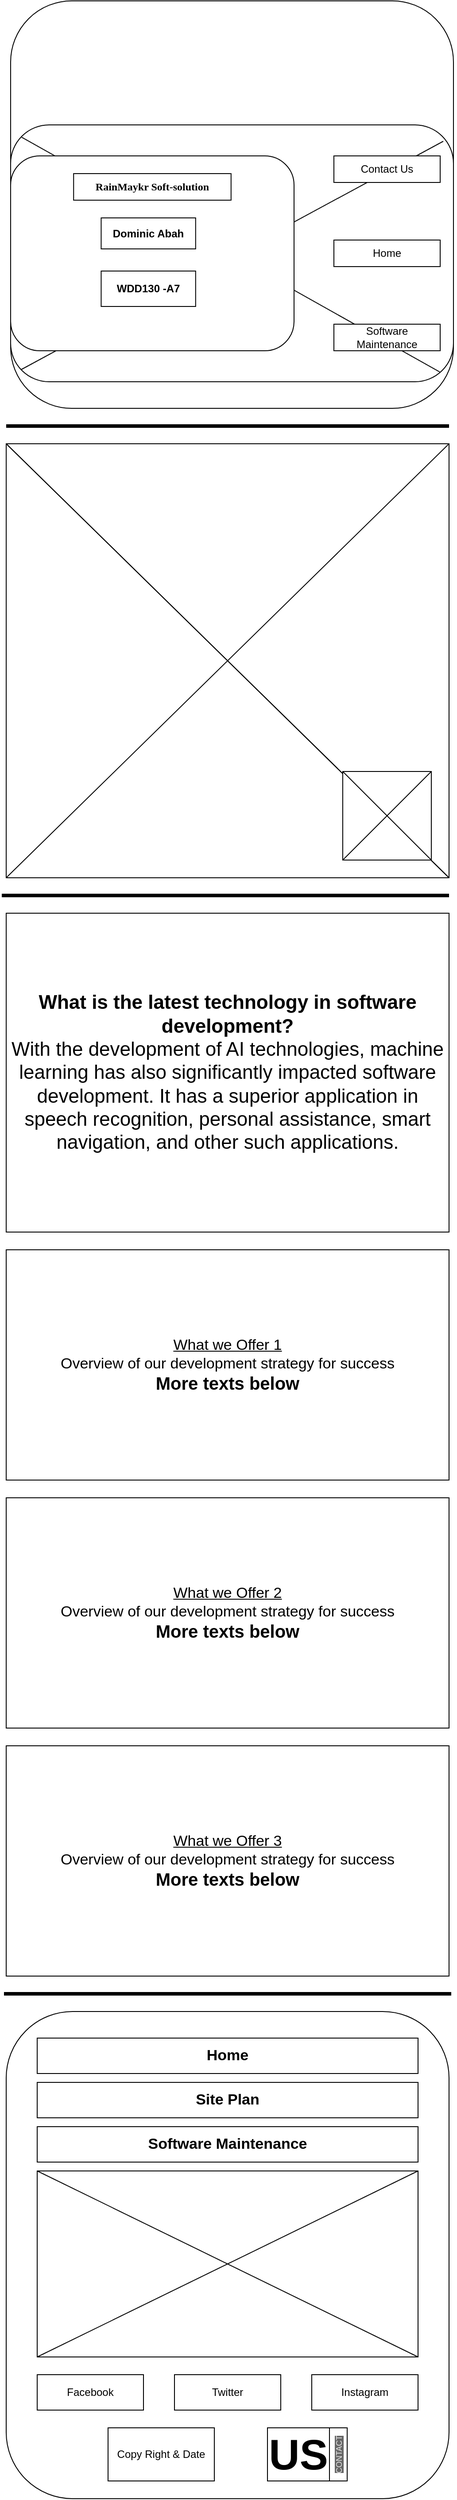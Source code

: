 <mxfile version="21.6.1" type="device">
  <diagram name="Page-1" id="lq90KdHZCtTla-hWbB_M">
    <mxGraphModel dx="954" dy="-511" grid="1" gridSize="10" guides="1" tooltips="1" connect="1" arrows="1" fold="1" page="1" pageScale="1" pageWidth="850" pageHeight="1100" math="0" shadow="0">
      <root>
        <mxCell id="0" />
        <mxCell id="1" parent="0" />
        <mxCell id="Xg35h1GgVY0VSvPYJ7P0-1" value="" style="endArrow=none;html=1;rounded=0;strokeWidth=4;" edge="1" parent="1">
          <mxGeometry width="50" height="50" relative="1" as="geometry">
            <mxPoint x="375" y="2320" as="sourcePoint" />
            <mxPoint x="875" y="2320" as="targetPoint" />
          </mxGeometry>
        </mxCell>
        <mxCell id="Xg35h1GgVY0VSvPYJ7P0-2" value="" style="endArrow=none;html=1;rounded=0;strokeWidth=4;" edge="1" parent="1">
          <mxGeometry width="50" height="50" relative="1" as="geometry">
            <mxPoint x="370" y="2850" as="sourcePoint" />
            <mxPoint x="875" y="2850" as="targetPoint" />
          </mxGeometry>
        </mxCell>
        <mxCell id="Xg35h1GgVY0VSvPYJ7P0-3" value="" style="group" vertex="1" connectable="0" parent="1">
          <mxGeometry x="375" y="2340" width="500" height="490" as="geometry" />
        </mxCell>
        <mxCell id="Xg35h1GgVY0VSvPYJ7P0-4" value="" style="group" vertex="1" connectable="0" parent="Xg35h1GgVY0VSvPYJ7P0-3">
          <mxGeometry width="500" height="490" as="geometry" />
        </mxCell>
        <mxCell id="Xg35h1GgVY0VSvPYJ7P0-5" value="" style="rounded=0;whiteSpace=wrap;html=1;" vertex="1" parent="Xg35h1GgVY0VSvPYJ7P0-4">
          <mxGeometry width="500" height="490" as="geometry" />
        </mxCell>
        <mxCell id="Xg35h1GgVY0VSvPYJ7P0-6" value="" style="endArrow=none;html=1;rounded=0;entryX=1;entryY=0;entryDx=0;entryDy=0;exitX=0;exitY=1;exitDx=0;exitDy=0;" edge="1" parent="Xg35h1GgVY0VSvPYJ7P0-4" source="Xg35h1GgVY0VSvPYJ7P0-5" target="Xg35h1GgVY0VSvPYJ7P0-5">
          <mxGeometry width="50" height="50" relative="1" as="geometry">
            <mxPoint x="830" y="6620" as="sourcePoint" />
            <mxPoint x="880" y="6570" as="targetPoint" />
          </mxGeometry>
        </mxCell>
        <mxCell id="Xg35h1GgVY0VSvPYJ7P0-7" value="" style="endArrow=none;html=1;rounded=0;entryX=0;entryY=0;entryDx=0;entryDy=0;exitX=1;exitY=1;exitDx=0;exitDy=0;" edge="1" parent="Xg35h1GgVY0VSvPYJ7P0-4" source="Xg35h1GgVY0VSvPYJ7P0-5" target="Xg35h1GgVY0VSvPYJ7P0-5">
          <mxGeometry width="50" height="50" relative="1" as="geometry">
            <mxPoint x="1280" y="6830" as="sourcePoint" />
            <mxPoint x="330" y="6340" as="targetPoint" />
          </mxGeometry>
        </mxCell>
        <mxCell id="Xg35h1GgVY0VSvPYJ7P0-8" value="" style="endArrow=none;html=1;rounded=0;entryX=0;entryY=0;entryDx=0;entryDy=0;exitX=1;exitY=1;exitDx=0;exitDy=0;" edge="1" parent="Xg35h1GgVY0VSvPYJ7P0-4" source="Xg35h1GgVY0VSvPYJ7P0-5" target="Xg35h1GgVY0VSvPYJ7P0-5">
          <mxGeometry width="50" height="50" relative="1" as="geometry">
            <mxPoint x="1199" y="6313" as="sourcePoint" />
            <mxPoint x="700" y="5830" as="targetPoint" />
          </mxGeometry>
        </mxCell>
        <mxCell id="Xg35h1GgVY0VSvPYJ7P0-9" value="" style="group" vertex="1" connectable="0" parent="Xg35h1GgVY0VSvPYJ7P0-3">
          <mxGeometry x="380" y="370" width="100" height="100" as="geometry" />
        </mxCell>
        <mxCell id="Xg35h1GgVY0VSvPYJ7P0-10" value="" style="whiteSpace=wrap;html=1;aspect=fixed;" vertex="1" parent="Xg35h1GgVY0VSvPYJ7P0-9">
          <mxGeometry width="100" height="100" as="geometry" />
        </mxCell>
        <mxCell id="Xg35h1GgVY0VSvPYJ7P0-11" value="" style="endArrow=none;html=1;rounded=0;exitX=0;exitY=1;exitDx=0;exitDy=0;entryX=1;entryY=0;entryDx=0;entryDy=0;" edge="1" parent="Xg35h1GgVY0VSvPYJ7P0-9" source="Xg35h1GgVY0VSvPYJ7P0-10" target="Xg35h1GgVY0VSvPYJ7P0-10">
          <mxGeometry width="50" height="50" relative="1" as="geometry">
            <mxPoint x="295" y="50" as="sourcePoint" />
            <mxPoint x="345" as="targetPoint" />
            <Array as="points" />
          </mxGeometry>
        </mxCell>
        <mxCell id="Xg35h1GgVY0VSvPYJ7P0-12" value="" style="endArrow=none;html=1;rounded=0;exitX=1;exitY=1;exitDx=0;exitDy=0;entryX=0;entryY=0;entryDx=0;entryDy=0;" edge="1" parent="Xg35h1GgVY0VSvPYJ7P0-9" source="Xg35h1GgVY0VSvPYJ7P0-10" target="Xg35h1GgVY0VSvPYJ7P0-10">
          <mxGeometry width="50" height="50" relative="1" as="geometry">
            <mxPoint x="195" y="50" as="sourcePoint" />
            <mxPoint x="245" as="targetPoint" />
          </mxGeometry>
        </mxCell>
        <mxCell id="Xg35h1GgVY0VSvPYJ7P0-13" value="" style="group" vertex="1" connectable="0" parent="1">
          <mxGeometry x="375" y="3250" width="500" height="820" as="geometry" />
        </mxCell>
        <mxCell id="Xg35h1GgVY0VSvPYJ7P0-14" value="&lt;font style=&quot;&quot;&gt;&lt;u style=&quot;border-color: var(--border-color); font-size: 17px;&quot;&gt;What we Offer 1&lt;br style=&quot;border-color: var(--border-color);&quot;&gt;&lt;/u&gt;&lt;span style=&quot;font-size: 17px;&quot;&gt;Overview of our development strategy for success&lt;/span&gt;&lt;br&gt;&lt;font style=&quot;font-size: 20px;&quot;&gt;&lt;b&gt;More texts below&lt;/b&gt;&lt;/font&gt;&lt;br&gt;&lt;/font&gt;" style="rounded=0;whiteSpace=wrap;html=1;" vertex="1" parent="Xg35h1GgVY0VSvPYJ7P0-13">
          <mxGeometry width="500" height="260" as="geometry" />
        </mxCell>
        <mxCell id="Xg35h1GgVY0VSvPYJ7P0-15" value="&lt;font style=&quot;&quot;&gt;&lt;span style=&quot;font-size: 17px;&quot;&gt;&lt;u&gt;What we Offer 3&lt;br&gt;&lt;/u&gt;Overview of our development strategy for success&lt;/span&gt;&lt;br&gt;&lt;font style=&quot;font-size: 20px;&quot;&gt;&lt;b&gt;More texts below&lt;/b&gt;&lt;/font&gt;&lt;br&gt;&lt;/font&gt;" style="rounded=0;whiteSpace=wrap;html=1;" vertex="1" parent="Xg35h1GgVY0VSvPYJ7P0-13">
          <mxGeometry y="560" width="500" height="260" as="geometry" />
        </mxCell>
        <mxCell id="Xg35h1GgVY0VSvPYJ7P0-16" value="&lt;font style=&quot;&quot;&gt;&lt;u style=&quot;border-color: var(--border-color); font-size: 17px;&quot;&gt;What we Offer 2&lt;br style=&quot;border-color: var(--border-color);&quot;&gt;&lt;/u&gt;&lt;span style=&quot;font-size: 17px;&quot;&gt;Overview of our development strategy for success&lt;/span&gt;&lt;br&gt;&lt;font style=&quot;font-size: 20px;&quot;&gt;&lt;b&gt;More texts below&lt;/b&gt;&lt;/font&gt;&lt;br&gt;&lt;/font&gt;" style="rounded=0;whiteSpace=wrap;html=1;" vertex="1" parent="Xg35h1GgVY0VSvPYJ7P0-13">
          <mxGeometry y="280" width="500" height="260" as="geometry" />
        </mxCell>
        <mxCell id="Xg35h1GgVY0VSvPYJ7P0-17" value="&lt;font style=&quot;font-size: 22px;&quot;&gt;&lt;b style=&quot;border-color: var(--border-color); text-align: left;&quot;&gt;What is the latest technology in software development?&lt;/b&gt;&lt;br style=&quot;border-color: var(--border-color); text-align: left;&quot;&gt;With the development of AI technologies, machine learning has also significantly impacted software development. It has a superior application in speech recognition, personal assistance, smart navigation, and other such applications.&lt;/font&gt;" style="rounded=0;whiteSpace=wrap;html=1;" vertex="1" parent="1">
          <mxGeometry x="375" y="2870" width="500" height="360" as="geometry" />
        </mxCell>
        <mxCell id="Xg35h1GgVY0VSvPYJ7P0-18" value="" style="endArrow=none;html=1;rounded=0;strokeWidth=4;" edge="1" parent="1">
          <mxGeometry width="50" height="50" relative="1" as="geometry">
            <mxPoint x="372.5" y="4090" as="sourcePoint" />
            <mxPoint x="877.5" y="4090" as="targetPoint" />
          </mxGeometry>
        </mxCell>
        <mxCell id="Xg35h1GgVY0VSvPYJ7P0-19" value="" style="group" vertex="1" connectable="0" parent="1">
          <mxGeometry x="590" y="1850" width="80" height="80" as="geometry" />
        </mxCell>
        <mxCell id="Xg35h1GgVY0VSvPYJ7P0-20" value="" style="ellipse;whiteSpace=wrap;html=1;aspect=fixed;" vertex="1" parent="Xg35h1GgVY0VSvPYJ7P0-19">
          <mxGeometry width="80" height="80" as="geometry" />
        </mxCell>
        <mxCell id="Xg35h1GgVY0VSvPYJ7P0-21" value="" style="endArrow=none;html=1;rounded=0;" edge="1" parent="Xg35h1GgVY0VSvPYJ7P0-19">
          <mxGeometry width="50" height="50" relative="1" as="geometry">
            <mxPoint x="10" y="70" as="sourcePoint" />
            <mxPoint x="70" y="10" as="targetPoint" />
          </mxGeometry>
        </mxCell>
        <mxCell id="Xg35h1GgVY0VSvPYJ7P0-22" value="" style="endArrow=none;html=1;rounded=0;" edge="1" parent="Xg35h1GgVY0VSvPYJ7P0-19">
          <mxGeometry width="50" height="50" relative="1" as="geometry">
            <mxPoint x="70" y="70" as="sourcePoint" />
            <mxPoint x="10" y="10" as="targetPoint" />
          </mxGeometry>
        </mxCell>
        <mxCell id="Xg35h1GgVY0VSvPYJ7P0-23" value="" style="endArrow=none;html=1;rounded=0;strokeWidth=4;" edge="1" parent="1">
          <mxGeometry width="50" height="50" relative="1" as="geometry">
            <mxPoint x="380" y="1942.5" as="sourcePoint" />
            <mxPoint x="880" y="1942.5" as="targetPoint" />
          </mxGeometry>
        </mxCell>
        <mxCell id="Xg35h1GgVY0VSvPYJ7P0-24" value="" style="rounded=1;whiteSpace=wrap;html=1;imageWidth=26;imageHeight=26;" vertex="1" parent="1">
          <mxGeometry x="380" y="1840" width="500" height="460" as="geometry" />
        </mxCell>
        <mxCell id="Xg35h1GgVY0VSvPYJ7P0-25" value="" style="rounded=1;whiteSpace=wrap;html=1;" vertex="1" parent="1">
          <mxGeometry x="380" y="1980" width="500" height="290" as="geometry" />
        </mxCell>
        <mxCell id="Xg35h1GgVY0VSvPYJ7P0-26" value="" style="endArrow=none;html=1;rounded=0;exitX=0.969;exitY=0.962;exitDx=0;exitDy=0;exitPerimeter=0;entryX=0.025;entryY=0.048;entryDx=0;entryDy=0;entryPerimeter=0;" edge="1" parent="1" source="Xg35h1GgVY0VSvPYJ7P0-25" target="Xg35h1GgVY0VSvPYJ7P0-25">
          <mxGeometry width="50" height="50" relative="1" as="geometry">
            <mxPoint x="919" y="2622.5" as="sourcePoint" />
            <mxPoint x="450" y="2353.5" as="targetPoint" />
            <Array as="points" />
          </mxGeometry>
        </mxCell>
        <mxCell id="Xg35h1GgVY0VSvPYJ7P0-27" value="" style="endArrow=none;html=1;rounded=0;exitX=0.969;exitY=0.962;exitDx=0;exitDy=0;exitPerimeter=0;entryX=0.964;entryY=0.024;entryDx=0;entryDy=0;entryPerimeter=0;" edge="1" parent="1">
          <mxGeometry width="50" height="50" relative="1" as="geometry">
            <mxPoint x="391.5" y="2256.5" as="sourcePoint" />
            <mxPoint x="868.5" y="1998.5" as="targetPoint" />
          </mxGeometry>
        </mxCell>
        <mxCell id="Xg35h1GgVY0VSvPYJ7P0-28" value="" style="group" connectable="0" vertex="1" parent="1">
          <mxGeometry x="380" y="2015" width="320" height="220" as="geometry" />
        </mxCell>
        <mxCell id="Xg35h1GgVY0VSvPYJ7P0-29" value="" style="rounded=1;whiteSpace=wrap;html=1;" vertex="1" parent="Xg35h1GgVY0VSvPYJ7P0-28">
          <mxGeometry width="320" height="220" as="geometry" />
        </mxCell>
        <mxCell id="Xg35h1GgVY0VSvPYJ7P0-30" value="" style="group" connectable="0" vertex="1" parent="Xg35h1GgVY0VSvPYJ7P0-28">
          <mxGeometry x="71.111" y="20" width="177.778" height="150" as="geometry" />
        </mxCell>
        <mxCell id="Xg35h1GgVY0VSvPYJ7P0-31" value="&lt;font face=&quot;Comic Sans MS&quot;&gt;&lt;b&gt;RainMaykr Soft-solution&lt;/b&gt;&lt;/font&gt;" style="rounded=0;whiteSpace=wrap;html=1;" vertex="1" parent="Xg35h1GgVY0VSvPYJ7P0-30">
          <mxGeometry width="177.778" height="30" as="geometry" />
        </mxCell>
        <mxCell id="Xg35h1GgVY0VSvPYJ7P0-32" value="&lt;b&gt;WDD130 -A7&lt;/b&gt;" style="rounded=0;whiteSpace=wrap;html=1;" vertex="1" parent="Xg35h1GgVY0VSvPYJ7P0-30">
          <mxGeometry x="31.111" y="110" width="106.667" height="40" as="geometry" />
        </mxCell>
        <mxCell id="Xg35h1GgVY0VSvPYJ7P0-33" value="&lt;b&gt;Dominic Abah&lt;/b&gt;" style="rounded=0;whiteSpace=wrap;html=1;" vertex="1" parent="Xg35h1GgVY0VSvPYJ7P0-30">
          <mxGeometry x="31.111" y="50" width="106.667" height="35" as="geometry" />
        </mxCell>
        <mxCell id="Xg35h1GgVY0VSvPYJ7P0-34" value="Contact Us" style="rounded=0;whiteSpace=wrap;html=1;" vertex="1" parent="1">
          <mxGeometry x="745" y="2015" width="120" height="30" as="geometry" />
        </mxCell>
        <mxCell id="Xg35h1GgVY0VSvPYJ7P0-35" value="Software Maintenance" style="rounded=0;whiteSpace=wrap;html=1;" vertex="1" parent="1">
          <mxGeometry x="745" y="2205" width="120" height="30" as="geometry" />
        </mxCell>
        <mxCell id="Xg35h1GgVY0VSvPYJ7P0-36" value="Home" style="rounded=0;whiteSpace=wrap;html=1;" vertex="1" parent="1">
          <mxGeometry x="745" y="2110" width="120" height="30" as="geometry" />
        </mxCell>
        <mxCell id="Xg35h1GgVY0VSvPYJ7P0-37" value="" style="group" vertex="1" connectable="0" parent="1">
          <mxGeometry x="375" y="4110" width="500" height="550" as="geometry" />
        </mxCell>
        <mxCell id="Xg35h1GgVY0VSvPYJ7P0-38" value="" style="rounded=1;whiteSpace=wrap;html=1;" vertex="1" parent="Xg35h1GgVY0VSvPYJ7P0-37">
          <mxGeometry width="500" height="550" as="geometry" />
        </mxCell>
        <mxCell id="Xg35h1GgVY0VSvPYJ7P0-39" value="" style="group" vertex="1" connectable="0" parent="Xg35h1GgVY0VSvPYJ7P0-37">
          <mxGeometry x="35" y="30" width="430" height="360" as="geometry" />
        </mxCell>
        <mxCell id="Xg35h1GgVY0VSvPYJ7P0-40" value="" style="rounded=0;whiteSpace=wrap;html=1;" vertex="1" parent="Xg35h1GgVY0VSvPYJ7P0-39">
          <mxGeometry y="150" width="430" height="210" as="geometry" />
        </mxCell>
        <mxCell id="Xg35h1GgVY0VSvPYJ7P0-41" value="Home" style="rounded=0;whiteSpace=wrap;html=1;fontStyle=1;fontSize=17;" vertex="1" parent="Xg35h1GgVY0VSvPYJ7P0-39">
          <mxGeometry width="430" height="40" as="geometry" />
        </mxCell>
        <mxCell id="Xg35h1GgVY0VSvPYJ7P0-42" value="Site Plan" style="rounded=0;whiteSpace=wrap;html=1;fontStyle=1;fontSize=17;" vertex="1" parent="Xg35h1GgVY0VSvPYJ7P0-39">
          <mxGeometry y="50" width="430" height="40" as="geometry" />
        </mxCell>
        <mxCell id="Xg35h1GgVY0VSvPYJ7P0-43" value="Software Maintenance" style="rounded=0;whiteSpace=wrap;html=1;fontStyle=1;fontSize=17;" vertex="1" parent="Xg35h1GgVY0VSvPYJ7P0-39">
          <mxGeometry y="100" width="430" height="40" as="geometry" />
        </mxCell>
        <mxCell id="Xg35h1GgVY0VSvPYJ7P0-44" value="" style="endArrow=none;html=1;rounded=0;exitX=0;exitY=1;exitDx=0;exitDy=0;entryX=1;entryY=0;entryDx=0;entryDy=0;" edge="1" parent="Xg35h1GgVY0VSvPYJ7P0-39" source="Xg35h1GgVY0VSvPYJ7P0-40" target="Xg35h1GgVY0VSvPYJ7P0-40">
          <mxGeometry width="50" height="50" relative="1" as="geometry">
            <mxPoint x="555" y="3690" as="sourcePoint" />
            <mxPoint x="605" y="3640" as="targetPoint" />
          </mxGeometry>
        </mxCell>
        <mxCell id="Xg35h1GgVY0VSvPYJ7P0-45" value="" style="endArrow=none;html=1;rounded=0;exitX=0;exitY=1;exitDx=0;exitDy=0;entryX=1;entryY=0;entryDx=0;entryDy=0;" edge="1" parent="Xg35h1GgVY0VSvPYJ7P0-39">
          <mxGeometry width="50" height="50" relative="1" as="geometry">
            <mxPoint x="430" y="360" as="sourcePoint" />
            <mxPoint y="150" as="targetPoint" />
          </mxGeometry>
        </mxCell>
        <mxCell id="Xg35h1GgVY0VSvPYJ7P0-46" value="Facebook" style="rounded=0;whiteSpace=wrap;html=1;" vertex="1" parent="Xg35h1GgVY0VSvPYJ7P0-37">
          <mxGeometry x="35" y="410" width="120" height="40" as="geometry" />
        </mxCell>
        <mxCell id="Xg35h1GgVY0VSvPYJ7P0-47" value="Instagram" style="rounded=0;whiteSpace=wrap;html=1;" vertex="1" parent="Xg35h1GgVY0VSvPYJ7P0-37">
          <mxGeometry x="345" y="410" width="120" height="40" as="geometry" />
        </mxCell>
        <mxCell id="Xg35h1GgVY0VSvPYJ7P0-48" value="Twitter" style="rounded=0;whiteSpace=wrap;html=1;" vertex="1" parent="Xg35h1GgVY0VSvPYJ7P0-37">
          <mxGeometry x="190" y="410" width="120" height="40" as="geometry" />
        </mxCell>
        <mxCell id="Xg35h1GgVY0VSvPYJ7P0-49" value="Copy Right &amp;amp; Date" style="rounded=0;whiteSpace=wrap;html=1;flipH=0;" vertex="1" parent="Xg35h1GgVY0VSvPYJ7P0-37">
          <mxGeometry x="115" y="470" width="120" height="60" as="geometry" />
        </mxCell>
        <mxCell id="Xg35h1GgVY0VSvPYJ7P0-50" value="" style="group" vertex="1" connectable="0" parent="Xg35h1GgVY0VSvPYJ7P0-37">
          <mxGeometry x="275" y="470" width="90" height="60" as="geometry" />
        </mxCell>
        <mxCell id="Xg35h1GgVY0VSvPYJ7P0-51" value="&lt;b&gt;&lt;font style=&quot;font-size: 48px;&quot;&gt;US&lt;/font&gt;&lt;/b&gt;" style="rounded=0;whiteSpace=wrap;html=1;" vertex="1" parent="Xg35h1GgVY0VSvPYJ7P0-50">
          <mxGeometry x="20" width="70" height="60" as="geometry" />
        </mxCell>
        <mxCell id="Xg35h1GgVY0VSvPYJ7P0-52" value="&lt;font color=&quot;#e6e6e6&quot; style=&quot;font-size: 9px; background-color: rgb(102, 102, 102);&quot;&gt;CONTACT&lt;/font&gt;" style="rounded=0;whiteSpace=wrap;html=1;rotation=-90;" vertex="1" parent="Xg35h1GgVY0VSvPYJ7P0-37">
          <mxGeometry x="345" y="490" width="60" height="20" as="geometry" />
        </mxCell>
      </root>
    </mxGraphModel>
  </diagram>
</mxfile>
